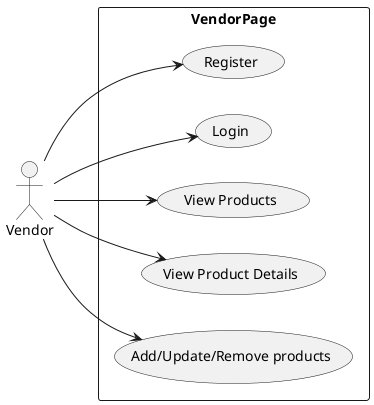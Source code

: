 @startuml VendorUseCase
left to right direction
actor "Vendor" as fc
rectangle VendorPage {
  usecase "Register" as UC1
  usecase "Login" as UC2
  usecase "View Products" as UC3
  usecase "View Product Details" as UC4
  usecase "Add/Update/Remove products" as UC5
}
fc --> UC1
fc --> UC2
fc --> UC3
fc --> UC4
fc --> UC5
@enduml